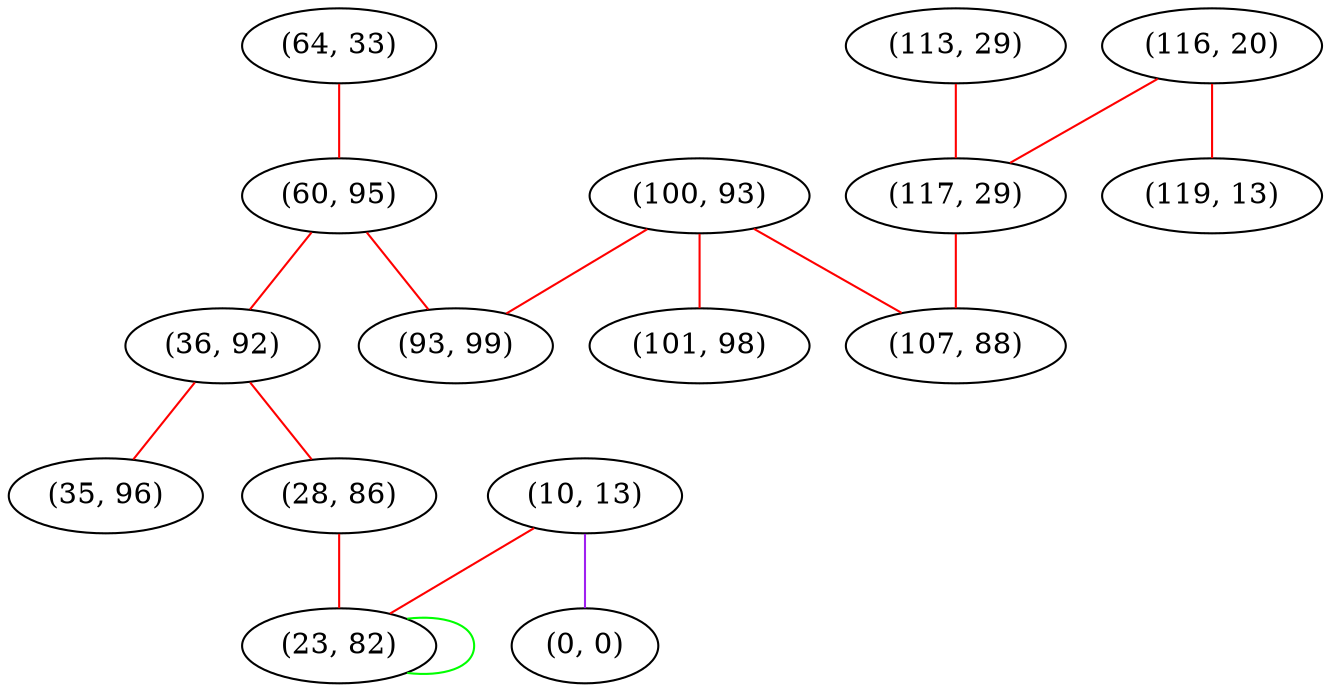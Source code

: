 graph "" {
"(100, 93)";
"(64, 33)";
"(60, 95)";
"(36, 92)";
"(35, 96)";
"(113, 29)";
"(10, 13)";
"(116, 20)";
"(28, 86)";
"(117, 29)";
"(0, 0)";
"(93, 99)";
"(107, 88)";
"(119, 13)";
"(101, 98)";
"(23, 82)";
"(100, 93)" -- "(107, 88)"  [color=red, key=0, weight=1];
"(100, 93)" -- "(101, 98)"  [color=red, key=0, weight=1];
"(100, 93)" -- "(93, 99)"  [color=red, key=0, weight=1];
"(64, 33)" -- "(60, 95)"  [color=red, key=0, weight=1];
"(60, 95)" -- "(36, 92)"  [color=red, key=0, weight=1];
"(60, 95)" -- "(93, 99)"  [color=red, key=0, weight=1];
"(36, 92)" -- "(35, 96)"  [color=red, key=0, weight=1];
"(36, 92)" -- "(28, 86)"  [color=red, key=0, weight=1];
"(113, 29)" -- "(117, 29)"  [color=red, key=0, weight=1];
"(10, 13)" -- "(0, 0)"  [color=purple, key=0, weight=4];
"(10, 13)" -- "(23, 82)"  [color=red, key=0, weight=1];
"(116, 20)" -- "(119, 13)"  [color=red, key=0, weight=1];
"(116, 20)" -- "(117, 29)"  [color=red, key=0, weight=1];
"(28, 86)" -- "(23, 82)"  [color=red, key=0, weight=1];
"(117, 29)" -- "(107, 88)"  [color=red, key=0, weight=1];
"(23, 82)" -- "(23, 82)"  [color=green, key=0, weight=2];
}
